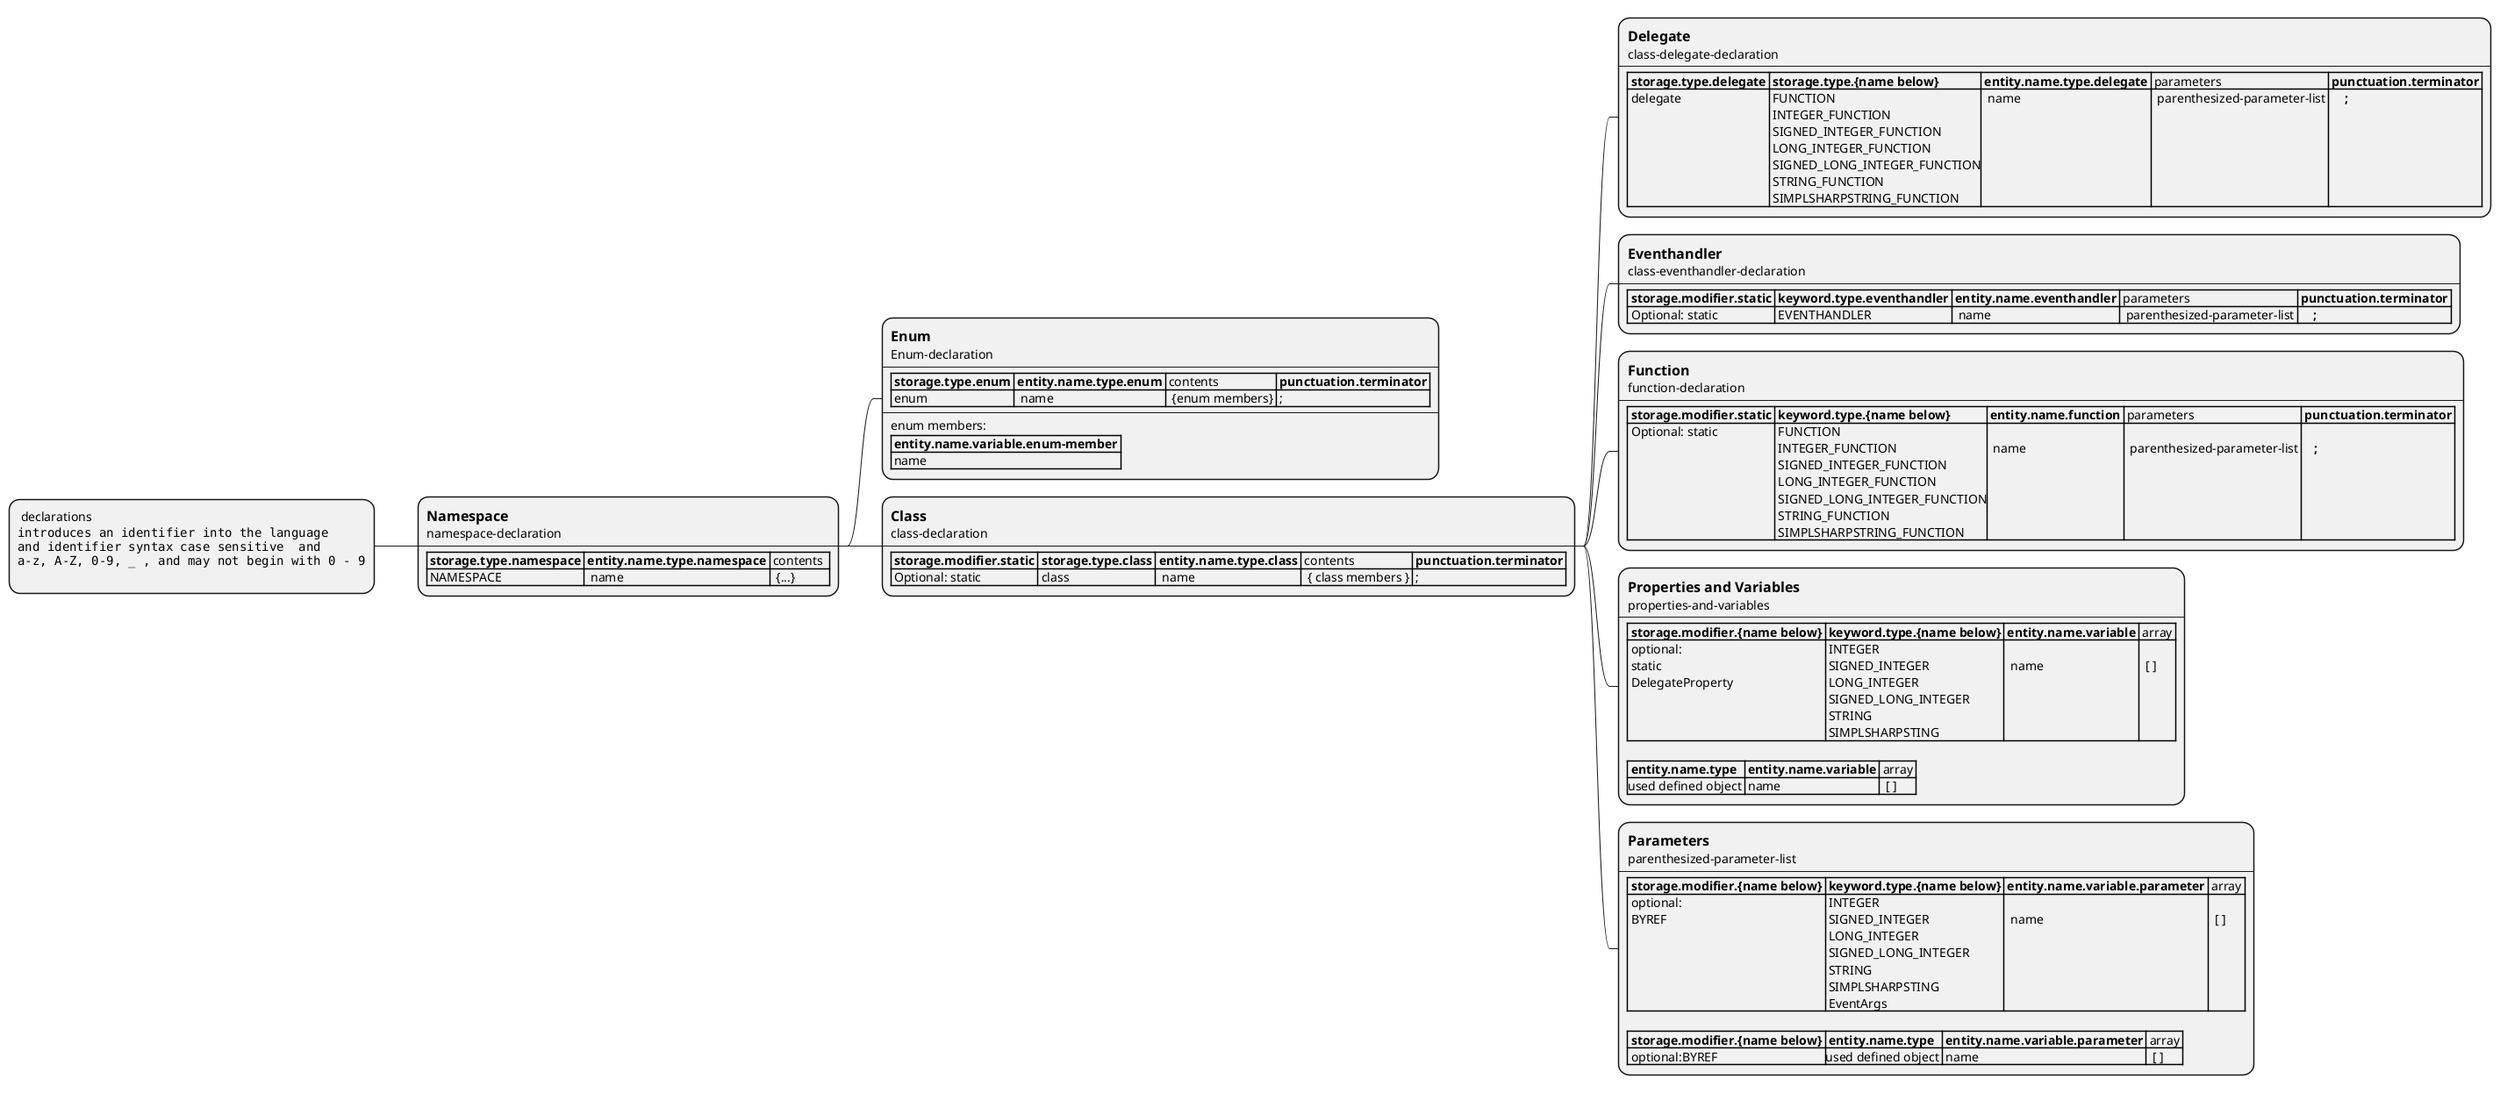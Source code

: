 @startmindmap
*: declarations
<code>
introduces an identifier into the language
and identifier syntax case sensitive  and
a-z, A-Z, 0-9, _ , and may not begin with 0 - 9
</code>
;


**:== Namespace
namespace-declaration
----
|= storage.type.namespace |= entity.name.type.namespace | contents  |
| NAMESPACE |  name  |  {...} |;


***:== Enum
Enum-declaration
----
|= storage.type.enum |= entity.name.type.enum | contents  |= punctuation.terminator |
| enum |  name  |  {enum members} | ; |
----
enum members:
|= entity.name.variable.enum-member |
| name |;



***:== Class
class-declaration
----
|= storage.modifier.static |= storage.type.class |= entity.name.type.class | contents  |= punctuation.terminator |
| Optional: static | class |  name  |  { class members } | ; |;

****:== Delegate
class-delegate-declaration
----
|= storage.type.delegate |= storage.type.{name below} |= entity.name.type.delegate | parameters  |= punctuation.terminator |
| delegate | FUNCTION\n INTEGER_FUNCTION\n SIGNED_INTEGER_FUNCTION\n LONG_INTEGER_FUNCTION\n SIGNED_LONG_INTEGER_FUNCTION\n STRING_FUNCTION \n SIMPLSHARPSTRING_FUNCTION |  name  |  parenthesized-parameter-list |=     ; |;


****:== Eventhandler
class-eventhandler-declaration
----
|= storage.modifier.static |= keyword.type.eventhandler |= entity.name.eventhandler | parameters  |= punctuation.terminator |
| Optional: static | EVENTHANDLER |  name  |  parenthesized-parameter-list |=     ; |;

****:== Function
function-declaration
----
|= storage.modifier.static |= keyword.type.{name below} |= entity.name.function | parameters |= punctuation.terminator |
| Optional: static | FUNCTION\n INTEGER_FUNCTION\n SIGNED_INTEGER_FUNCTION\n LONG_INTEGER_FUNCTION\n SIGNED_LONG_INTEGER_FUNCTION\n STRING_FUNCTION \n SIMPLSHARPSTRING_FUNCTION  |  \n  name | \n  parenthesized-parameter-list |= \n    ;  |;

****:== Properties and Variables
properties-and-variables
----
|= storage.modifier.{name below} |= keyword.type.{name below} |= entity.name.variable | array |
| optional:\n static\n DelegateProperty| INTEGER\n SIGNED_INTEGER\n LONG_INTEGER\n SIGNED_LONG_INTEGER\n STRING\n SIMPLSHARPSTING |  \n  name | \n  [ ]  |

|= entity.name.type |= entity.name.variable | array |
|used defined object | name |  [ ]  |;

****:== Parameters
parenthesized-parameter-list
----
|= storage.modifier.{name below} |= keyword.type.{name below} |= entity.name.variable.parameter | array |
| optional:\n BYREF| INTEGER\n SIGNED_INTEGER\n LONG_INTEGER\n SIGNED_LONG_INTEGER\n STRING\n SIMPLSHARPSTING\n EventArgs |  \n  name | \n  [ ]  |

|= storage.modifier.{name below} |= entity.name.type |= entity.name.variable.parameter | array |
| optional:BYREF |used defined object | name |  [ ]  |;
@endmindmap